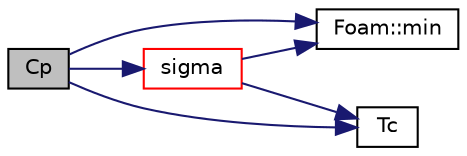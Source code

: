 digraph "Cp"
{
  bgcolor="transparent";
  edge [fontname="Helvetica",fontsize="10",labelfontname="Helvetica",labelfontsize="10"];
  node [fontname="Helvetica",fontsize="10",shape=record];
  rankdir="LR";
  Node1 [label="Cp",height=0.2,width=0.4,color="black", fillcolor="grey75", style="filled", fontcolor="black"];
  Node1 -> Node2 [color="midnightblue",fontsize="10",style="solid",fontname="Helvetica"];
  Node2 [label="Foam::min",height=0.2,width=0.4,color="black",URL="$a10733.html#a253e112ad2d56d96230ff39ea7f442dc"];
  Node1 -> Node3 [color="midnightblue",fontsize="10",style="solid",fontname="Helvetica"];
  Node3 [label="sigma",height=0.2,width=0.4,color="red",URL="$a01359.html#a0f6de55ac6429793c0519d67e94afc6a",tooltip="Estimate mixture surface tension [N/m]. "];
  Node3 -> Node2 [color="midnightblue",fontsize="10",style="solid",fontname="Helvetica"];
  Node3 -> Node4 [color="midnightblue",fontsize="10",style="solid",fontname="Helvetica"];
  Node4 [label="Tc",height=0.2,width=0.4,color="black",URL="$a01359.html#ae8642d8aaff026bcdab4a353b1606267",tooltip="Calculate the critical temperature of mixture. "];
  Node1 -> Node4 [color="midnightblue",fontsize="10",style="solid",fontname="Helvetica"];
}
